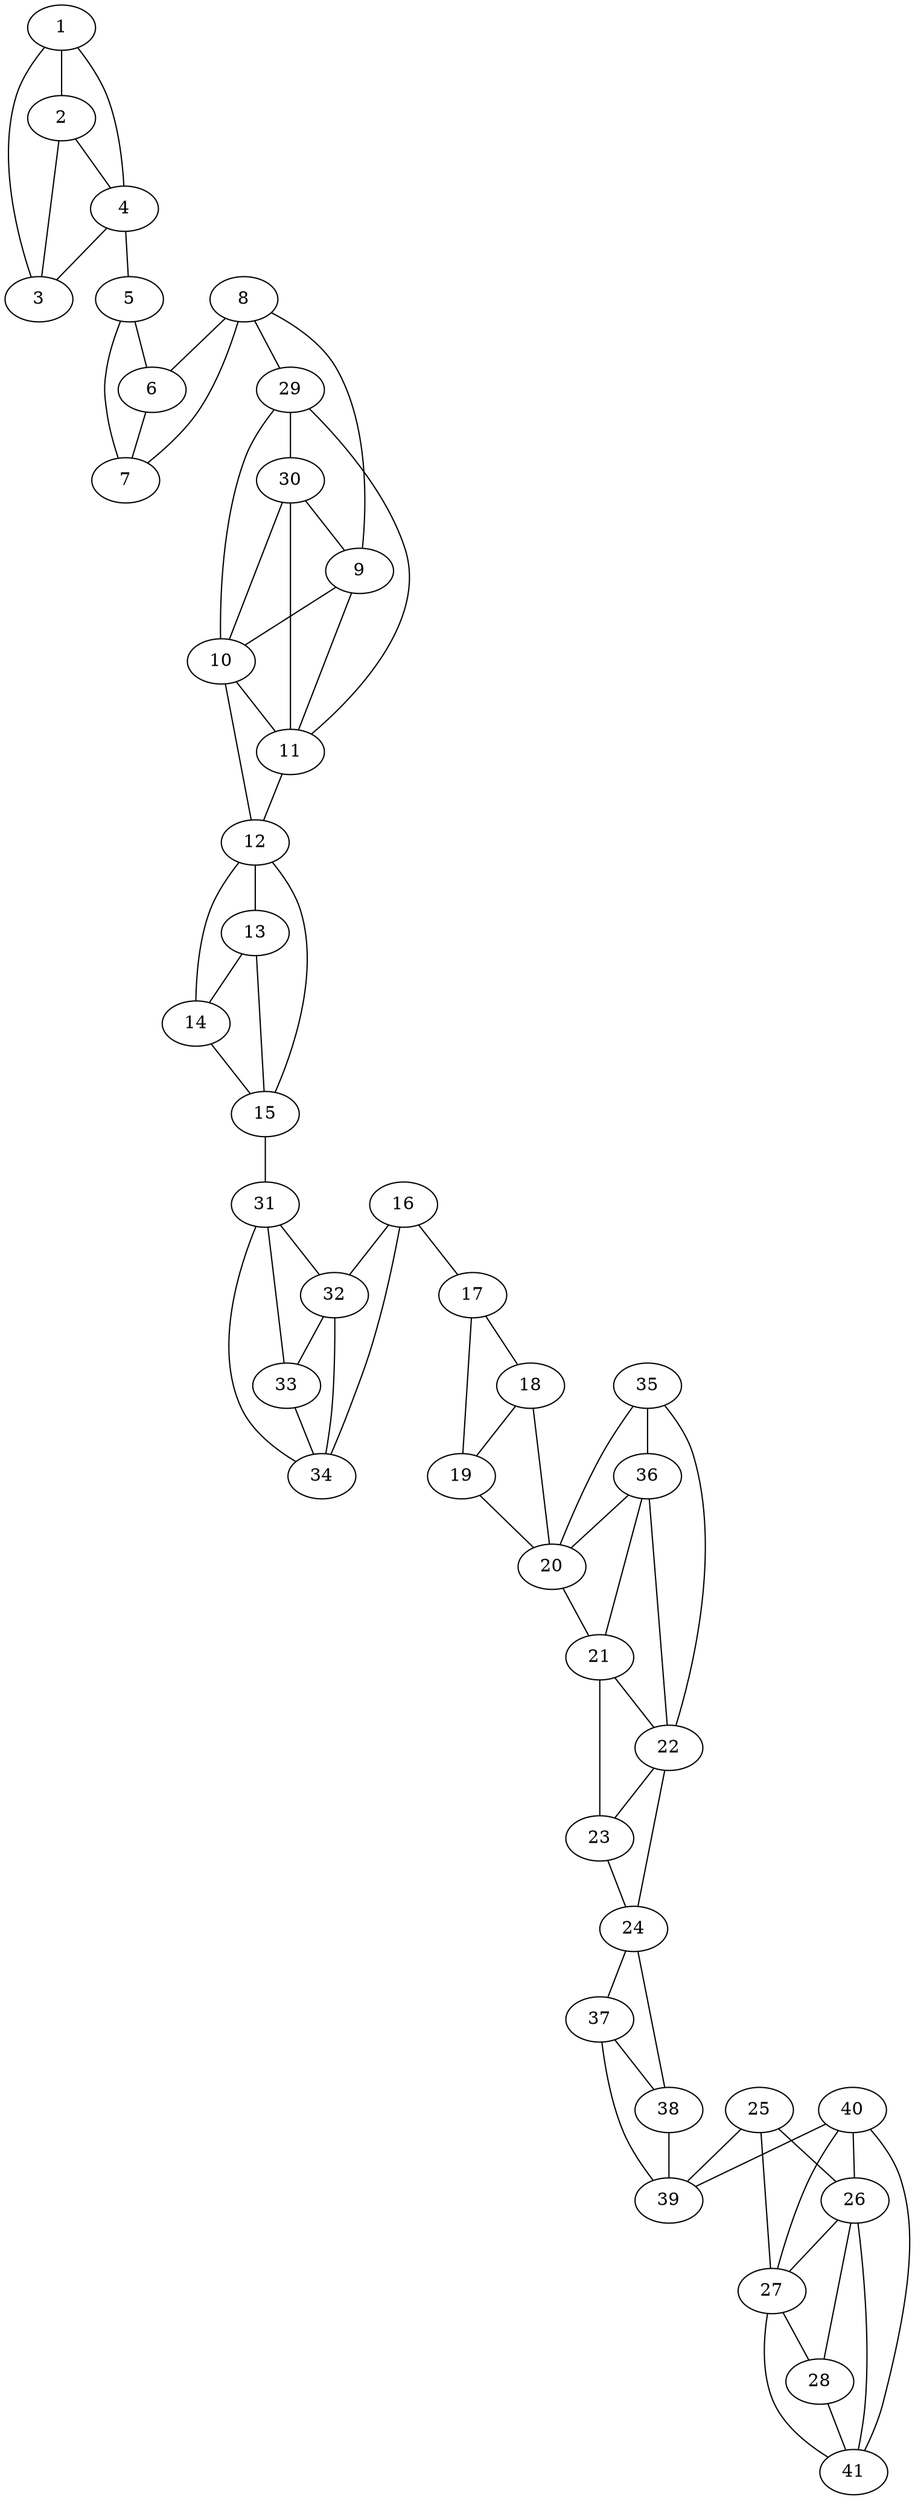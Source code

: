 graph pdb1fok {
	1	 [aaLength=11,
		sequence=LKRVVQVFDRN,
		type=0];
	2	 [aaLength=8,
		sequence=NEVKNIKI,
		type=0];
	1 -- 2	 [distance0="17.75161",
		frequency=1,
		type0=1];
	3	 [aaLength=5,
		sequence=TLVKE,
		type=0];
	1 -- 3	 [distance0="29.26278",
		frequency=1,
		type0=2];
	4	 [aaLength=12,
		sequence=QKELVAIMNQHD,
		type=0];
	1 -- 4	 [distance0="37.91114",
		frequency=1,
		type0=3];
	2 -- 3	 [distance0="11.59771",
		distance1="1.0",
		frequency=2,
		type0=1,
		type1=4];
	2 -- 4	 [distance0="21.76823",
		frequency=1,
		type0=3];
	4 -- 3	 [distance0="12.95126",
		frequency=1,
		type0=1];
	5	 [aaLength=5,
		sequence=LVGTG,
		type=0];
	4 -- 5	 [distance0="20.98992",
		distance1="7.0",
		frequency=2,
		type0=2,
		type1=4];
	6	 [aaLength=3,
		sequence=APC,
		type=0];
	5 -- 6	 [distance0="16.35122",
		distance1="6.0",
		frequency=2,
		type0=1,
		type1=4];
	7	 [aaLength=5,
		sequence=ATIAD,
		type=0];
	5 -- 7	 [distance0="21.10786",
		frequency=1,
		type0=3];
	6 -- 7	 [distance0="8.966475",
		distance1="5.0",
		frequency=2,
		type0=1,
		type1=4];
	8	 [aaLength=13,
		sequence=SDGFLRWAHALGF,
		type=0];
	8 -- 6	 [distance0="28.04899",
		frequency=1,
		type0=2];
	8 -- 7	 [distance0="19.419",
		frequency=1,
		type0=1];
	29	 [aaLength=4,
		sequence=INKS,
		type=1];
	8 -- 29	 [distance0="3.0",
		frequency=1,
		type0=4];
	9	 [aaLength=8,
		sequence=LAYSKSAD,
		type=0];
	11	 [aaLength=10,
		sequence=IRILTLLEDG,
		type=0];
	9 -- 11	 [distance0="34.28876",
		frequency=1,
		type0=3];
	9 -- 8	 [distance0="29.0021",
		frequency=1,
		type0=2];
	10	 [aaLength=13,
		sequence=KEILIEAISSYPP,
		type=0];
	9 -- 10	 [distance0="17.1156",
		distance1="5.0",
		frequency=2,
		type0=1,
		type1=4];
	10 -- 11	 [distance0="19.04377",
		distance1="1.0",
		frequency=2,
		type0=2,
		type1=4];
	12	 [aaLength=7,
		sequence=LGKNLGF,
		type=0];
	10 -- 12	 [distance0="33.1243",
		frequency=1,
		type0=3];
	11 -- 12	 [distance0="17.37379",
		distance1="7.0",
		frequency=2,
		type0=1,
		type1=4];
	13	 [aaLength=9,
		sequence=LLDTLANAM,
		type=0];
	12 -- 13	 [distance0="21.5345",
		distance1="13.0",
		frequency=2,
		type0=2,
		type1=4];
	14	 [aaLength=4,
		sequence=NNWE,
		type=0];
	13 -- 14	 [distance0="19.77244",
		distance1="8.0",
		frequency=2,
		type0=1,
		type1=4];
	14 -- 12	 [distance0="39.20168",
		frequency=1,
		type0=3];
	15	 [aaLength=15,
		sequence=KYARMIGGWLDKLGL,
		type=0];
	14 -- 15	 [distance0="9.453214",
		distance1="4.0",
		frequency=2,
		type0=1,
		type1=4];
	15 -- 12	 [distance0="46.23664",
		frequency=1,
		type0=3];
	15 -- 13	 [distance0="27.43008",
		frequency=1,
		type0=2];
	31	 [aaLength=3,
		sequence=GKK,
		type=1];
	15 -- 31	 [distance0="3.0",
		frequency=1,
		type0=4];
	16	 [aaLength=11,
		sequence=LRRAKGSVPKR,
		type=0];
	17	 [aaLength=3,
		sequence=EYV,
		type=0];
	16 -- 17	 [distance0="33.46301",
		distance1="13.0",
		frequency=2,
		type0=1,
		type1=4];
	32	 [aaLength=3,
		sequence=GLK,
		type=1];
	16 -- 32	 [distance0="35.82168",
		frequency=1,
		type0=2];
	34	 [aaLength=4,
		sequence=AFKI,
		type=1];
	16 -- 34	 [distance0="37.25846",
		frequency=1,
		type0=3];
	18	 [aaLength=17,
		sequence=LEILIKAGSLKIEQIQD,
		type=0];
	17 -- 18	 [distance0="13.685",
		distance1="7.0",
		frequency=2,
		type0=1,
		type1=4];
	19	 [aaLength=11,
		sequence=GFDEVIETIEN,
		type=0];
	17 -- 19	 [distance0="40.36101",
		frequency=1,
		type0=3];
	18 -- 19	 [distance0="26.79964",
		distance1="5.0",
		frequency=2,
		type0=2,
		type1=4];
	20	 [aaLength=13,
		sequence=INTGIFIEIKGRF,
		type=0];
	19 -- 20	 [distance0="21.57926",
		distance1="5.0",
		frequency=2,
		type0=1,
		type1=4];
	20 -- 18	 [distance0="38.61587",
		frequency=1,
		type0=2];
	21	 [aaLength=3,
		sequence=KKS,
		type=0];
	20 -- 21	 [distance0="44.77822",
		frequency=1,
		type0=3];
	22	 [aaLength=12,
		sequence=KLKYVPHEYIEL,
		type=0];
	21 -- 22	 [distance0="15.43316",
		distance1="4.0",
		frequency=2,
		type0=1,
		type1=4];
	23	 [aaLength=11,
		sequence=NSTQDRILEMK,
		type=0];
	21 -- 23	 [distance0="32.08248",
		frequency=1,
		type0=2];
	22 -- 23	 [distance0="19.31342",
		distance1="5.0",
		frequency=2,
		type0=2,
		type1=4];
	24	 [aaLength=17,
		sequence=MEFFMKVYGYRGKHLGG,
		type=0];
	23 -- 24	 [distance0="15.67709",
		distance1="1.0",
		frequency=2,
		type0=1,
		type1=4];
	24 -- 22	 [distance0="34.74153",
		frequency=1,
		type0=2];
	37	 [aaLength=4,
		sequence=DGAI,
		type=1];
	24 -- 37	 [distance0="46.68064",
		distance1="4.0",
		frequency=2,
		type0=3,
		type1=4];
	25	 [aaLength=13,
		sequence=EENQTRNKHINPN,
		type=0];
	26	 [aaLength=4,
		sequence=FKFL,
		type=0];
	25 -- 26	 [distance0="28.1822",
		distance1="12.0",
		frequency=2,
		type0=1,
		type1=4];
	27	 [aaLength=10,
		sequence=CNGAVLSVEE,
		type=0];
	25 -- 27	 [distance0="51.69748",
		frequency=1,
		type0=3];
	39	 [aaLength=8,
		sequence=GGYNLPIG,
		type=1];
	25 -- 39	 [distance0="50.16254",
		frequency=1,
		type0=2];
	26 -- 27	 [distance0="33.04549",
		frequency=1,
		type0=2];
	28	 [aaLength=13,
		sequence=KAGTLTLEEVRRK,
		type=0];
	27 -- 28	 [distance0="24.34007",
		frequency=1,
		type0=1];
	41	 [aaLength=5,
		sequence=GGEMI,
		type=1];
	27 -- 41	 [distance0="3.0",
		frequency=1,
		type0=4];
	28 -- 26	 [distance0="49.67916",
		frequency=1,
		type0=3];
	28 -- 41	 [distance0="42.79976",
		frequency=1,
		type0=2];
	29 -- 11	 [distance0="56.063",
		frequency=1,
		type0=3];
	29 -- 10	 [distance0="53.70719",
		frequency=1,
		type0=2];
	30	 [aaLength=4,
		sequence=ITDV,
		type=1];
	29 -- 30	 [distance0="8.0",
		distance1="4.0",
		frequency=2,
		type0=1,
		type1=4];
	30 -- 11	 [distance0="50.66616",
		frequency=1,
		type0=3];
	30 -- 9	 [distance0="1.0",
		frequency=1,
		type0=4];
	30 -- 10	 [distance0="50.32357",
		frequency=1,
		type0=2];
	31 -- 32	 [distance0="25.0",
		frequency=1,
		type0=3];
	33	 [aaLength=4,
		sequence=IIPT,
		type=1];
	31 -- 33	 [distance0="5.0",
		distance1="2.0",
		frequency=2,
		type0=1,
		type1=4];
	31 -- 34	 [distance0="18.0",
		frequency=1,
		type0=2];
	32 -- 33	 [distance0="20.0",
		frequency=1,
		type0=2];
	32 -- 34	 [distance0="7.0",
		frequency=1,
		type0=1];
	33 -- 34	 [distance0="13.0",
		distance1="9.0",
		frequency=2,
		type0=2,
		type1=4];
	35	 [aaLength=4,
		sequence=DHIL,
		type=1];
	35 -- 20	 [distance0="50.82582",
		frequency=1,
		type0=2];
	35 -- 22	 [distance0="60.46492",
		frequency=1,
		type0=3];
	36	 [aaLength=4,
		sequence=VIPN,
		type=1];
	35 -- 36	 [distance0="6.0",
		distance1="2.0",
		frequency=2,
		type0=1,
		type1=4];
	36 -- 20	 [distance0="53.13439",
		frequency=1,
		type0=2];
	36 -- 21	 [distance0="14.0",
		frequency=1,
		type0=4];
	36 -- 22	 [distance0="57.6195",
		frequency=1,
		type0=3];
	38	 [aaLength=4,
		sequence=YGVI,
		type=1];
	37 -- 38	 [distance0="12.0",
		distance1="8.0",
		frequency=2,
		type0=1,
		type1=4];
	37 -- 39	 [distance0="23.0",
		frequency=1,
		type0=2];
	38 -- 24	 [distance0="53.17031",
		frequency=1,
		type0=3];
	38 -- 39	 [distance0="11.0",
		distance1="7.0",
		frequency=2,
		type0=1,
		type1=4];
	40	 [aaLength=8,
		sequence=KGNYKAQL,
		type=1];
	40 -- 26	 [distance0="36.98066",
		frequency=1,
		type0=2];
	40 -- 27	 [distance0="8.0",
		frequency=1,
		type0=4];
	40 -- 39	 [distance0="52.0",
		frequency=1,
		type0=3];
	40 -- 41	 [distance0="29.0",
		frequency=1,
		type0=1];
	41 -- 26	 [distance0="52.80691",
		frequency=1,
		type0=3];
}
